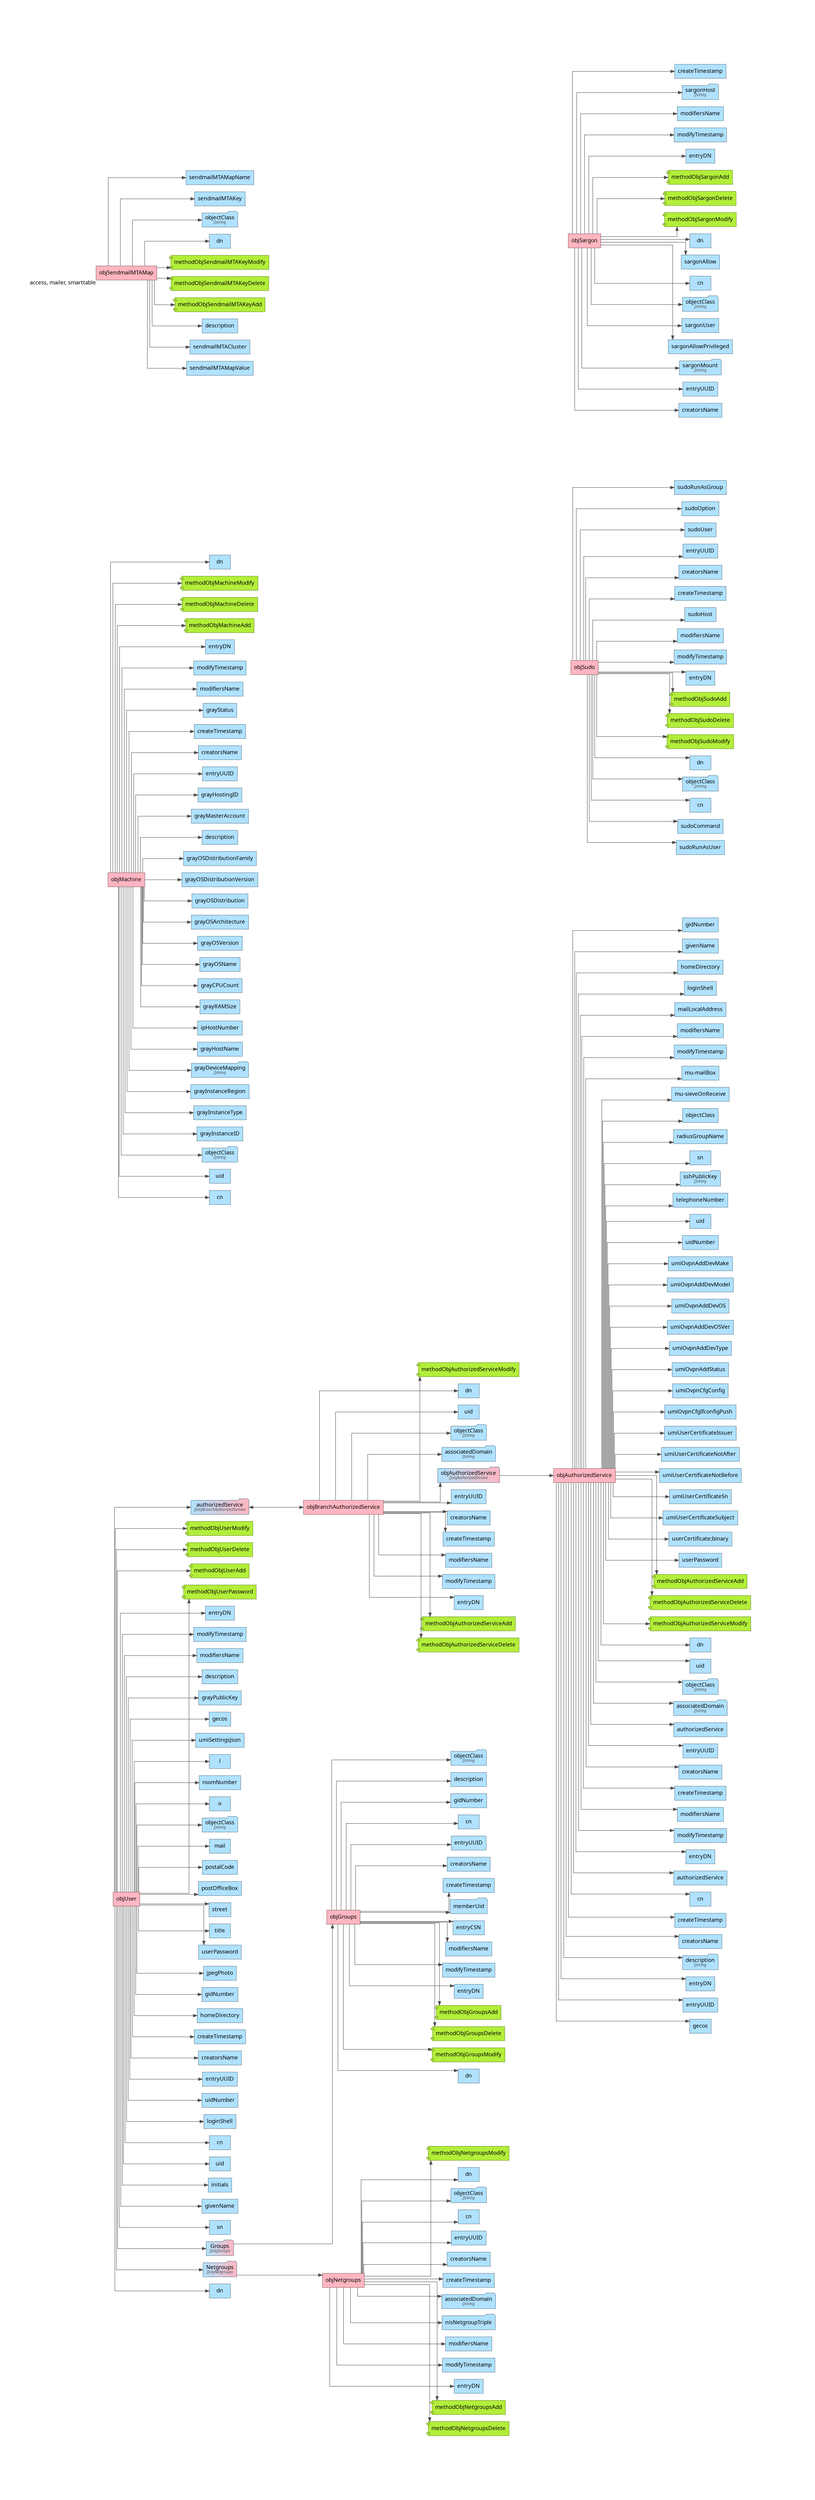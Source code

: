 # generated on: Mon, 26 Aug 2024 09:40:37 EEST
digraph BIBLICAL_GENEALOGY
{
	bgcolor="white";
	center="true"; 
	charset="utf8";
	concentrate="true";
	forcelabels="true";
	labeljust="r";
	margin="1.00,1.00"; 
	mclimit="99";
	# nodesep="0.25";
	ordering="out";
	outputorder="nodesfirst";
	rankdir="LR";
	# ranksep="0.2";
	ratio="fill";
	# searchsize="300";
	# size="33.1,46.8";
	splines="ortho";
	weight="2";
	
	graph [
	       #      fontsize="16",
	       labelloc="t",
	       labeljust="l",
	       label=""];
	#    node [ style="filled", fontname="Montserrat", fontsize="16" ];
	node [ shape="box", fillcolor="lightskyblue1", color="lightskyblue4", style="filled,solid", fontname="Input Mono", fontsize="14" ];
	edge [ color="gray30", arrowhead="normal", arrowtail="none", dir="both", style="solid", fontsize="14" ];
	
	# INDI
	
	# --- OBJECT USER
	"o0001" [ shape="box", fillcolor="lightpink", color="lightpink4", label="objUser", xlabel="" ];
	"m0001" [ shape="component", fillcolor="olivedrab2", color="olivedrab4", label="methodObjUserPassword", xlabel="" ];
	"m0002" [ shape="component", fillcolor="olivedrab2", color="olivedrab4", label="methodObjUserAdd", xlabel="" ];
	"m0003" [ shape="component", fillcolor="olivedrab2", color="olivedrab4", label="methodObjUserDelete", xlabel="" ];
	"m0004" [ shape="component", fillcolor="olivedrab2", color="olivedrab4", label="methodObjUserModify", xlabel="" ];
	"a0001" [ label="dn", xlabel="" ];
	"a0002" [ label="sn", xlabel="" ];
	"a0003" [ label="givenName", xlabel="" ];
	"a0004" [ label="initials", xlabel="" ];
	"a0005" [ label="uid", xlabel="" ];
	"a0006" [ label="cn", xlabel="" ];
	"a0007" [ label="loginShell", xlabel="" ];
	"a0008" [ label="uidNumber", xlabel="" ];
	"a0009" [ label="entryUUID", xlabel="" ];
	"a0010" [ label="creatorsName", xlabel="" ];
	"a0011" [ label="createTimestamp", xlabel="" ];
	"a0012" [ label="homeDirectory", xlabel="" ];
	"a0013" [ label="gidNumber", xlabel="" ];
	"a0014" [ label="jpegPhoto", xlabel="" ];
	"a0015" [ label="userPassword", xlabel="" ];
	"a0016" [ label="title", xlabel="" ];
	"a0017" [ label="street", xlabel="" ];
	"a0018" [ label="postOfficeBox", xlabel="" ];
	"a0019" [ label="postalCode", xlabel="" ];
	"a0020" [ label="mail", xlabel="" ];
	"a0021" [ shape="folder", fillcolor="lightskyblue1", color="lightskyblue4", label=<objectClass<BR/><FONT COLOR="gray30" POINT-SIZE="10"><I>[]string</I></FONT>>, xlabel="" ];
	"a0022" [ label="o", xlabel="" ];
	"a0023" [ label="roomNumber", xlabel="" ];
	"a0024" [ label="l", xlabel="" ];
	"a0025" [ label="umiSettingsJson", xlabel="" ];
	"a0026" [ label="gecos", xlabel="" ];
	"a0027" [ label="grayPublicKey", xlabel="" ];
	"a0028" [ label="description", xlabel="" ];
	"a0029" [ label="modifiersName", xlabel="" ];
	"a0030" [ label="modifyTimestamp", xlabel="" ];
	"a0031" [ label="entryDN", xlabel="" ];
	"a0032" [ shape="folder", fillcolor="lightskyblue1:lightpink", color="lightskyblue4", label=<authorizedService<BR/><FONT COLOR="gray30" POINT-SIZE="10"><I>[]objBranchAuthorizedService</I></FONT>>, xlabel="" ];
	"a0045" [ shape="folder", fillcolor="lightskyblue1:lightpink", color="lightskyblue4", label=<Groups<BR/><FONT COLOR="gray30" POINT-SIZE="10"><I>[]objGroups</I></FONT>>, xlabel="" ];
	"a0046" [ shape="folder", fillcolor="lightskyblue1:lightpink", color="lightskyblue4", label=<Netgroups<BR/><FONT COLOR="gray30" POINT-SIZE="10"><I>[]objNetgroups</I></FONT>>, xlabel="" ];
	
	# --- OBJECT BRANCH OF AUTHORIZEDSERVICE
	"o0002" [ shape="box", fillcolor="lightpink", color="lightpink4", label="objBranchAuthorizedService", xlabel="" ];
	"m0005" [ shape="component", fillcolor="olivedrab2", color="olivedrab4", label="methodObjAuthorizedServiceAdd", xlabel="" ];
	"m0006" [ shape="component", fillcolor="olivedrab2", color="olivedrab4", label="methodObjAuthorizedServiceDelete", xlabel="" ];
	"m0007" [ shape="component", fillcolor="olivedrab2", color="olivedrab4", label="methodObjAuthorizedServiceModify", xlabel="" ];
	"a0033" [ label="dn", xlabel="" ];
	"a0034" [ label="uid", xlabel="" ];
	"a0036" [ shape="folder", fillcolor="lightskyblue1", color="lightskyblue4", label=<objectClass<BR/><FONT COLOR="gray30" POINT-SIZE="10"><I>[]string</I></FONT>>, xlabel="" ];
	"a0037" [ shape="folder", fillcolor="lightskyblue1", color="lightskyblue4", label=<associatedDomain<BR/><FONT COLOR="gray30" POINT-SIZE="10"><I>[]string</I></FONT>>, xlabel="" ];
	"a0038" [ shape="folder", fillcolor="lightskyblue1:lightpink", color="lightskyblue4", label=<objAuthorizedService<BR/><FONT COLOR="gray30" POINT-SIZE="10"><I>[]objAuthorizedService</I></FONT>>, xlabel="" ];
	"a0039" [ label="entryUUID", xlabel="" ];
	"a0040" [ label="creatorsName", xlabel="" ];
	"a0041" [ label="createTimestamp", xlabel="" ];
	"a0042" [ label="modifiersName", xlabel="" ];
	"a0043" [ label="modifyTimestamp", xlabel="" ];
	"a0044" [ label="entryDN", xlabel="" ];
        
	# --- OBJECT GROUPS
	"o0003" [ shape="box", fillcolor="lightpink", color="lightpink4", label="objGroups", xlabel="" ];
	"m0008" [ shape="component", fillcolor="olivedrab2", color="olivedrab4", label="methodObjGroupsAdd", xlabel="" ];
	"m0009" [ shape="component", fillcolor="olivedrab2", color="olivedrab4", label="methodObjGroupsDelete", xlabel="" ];
	"m0010" [ shape="component", fillcolor="olivedrab2", color="olivedrab4", label="methodObjGroupsModify", xlabel="" ];
	
	"a0059" [ label="dn", xlabel="" ];
	"a0047" [ shape="folder", fillcolor="lightskyblue1", color="lightskyblue4", label=<objectClass<BR/><FONT COLOR="gray30" POINT-SIZE="10"><I>[]string</I></FONT>>, xlabel="" ];
	"a0048" [ label="description", xlabel="" ];
	"a0049" [ label="gidNumber", xlabel="" ];
	"a0050" [ label="cn", xlabel="" ];
	"a0051" [ label="entryUUID", xlabel="" ];
	"a0052" [ label="creatorsName", xlabel="" ];
	"a0053" [ label="createTimestamp", xlabel="" ];
	"a0054" [ shape="folder", fillcolor="lightskyblue1", color="lightskyblue4", label=<memberUid<BR/><FONT COLOR="gray30" POINT-SIZE="10"><I>[]string</I></FONT>>, xlabel="" ];
	"a0054" [ label="memberUid", xlabel="" ];
	"a0055" [ label="entryCSN", xlabel="" ];
	"a0056" [ label="modifiersName", xlabel="" ];
	"a0057" [ label="modifyTimestamp", xlabel="" ];
	"a0058" [ label="entryDN", xlabel="" ];
	
	# --- OBJECT NETGROUPS
	"o0004" [ shape="box", fillcolor="lightpink", color="lightpink4", label="objNetgroups", xlabel="" ];
	"m0011" [ shape="component", fillcolor="olivedrab2", color="olivedrab4", label="methodObjNetgroupsAdd", xlabel="" ];
	"m0012" [ shape="component", fillcolor="olivedrab2", color="olivedrab4", label="methodObjNetgroupsDelete", xlabel="" ];
	"m0013" [ shape="component", fillcolor="olivedrab2", color="olivedrab4", label="methodObjNetgroupsModify", xlabel="" ];
	"a0099" [ label="dn", xlabel="" ];
	"a0060" [ shape="folder", fillcolor="lightskyblue1", color="lightskyblue4", label=<objectClass<BR/><FONT COLOR="gray30" POINT-SIZE="10"><I>[]string</I></FONT>>, xlabel="" ];
	"a0061" [ label="cn", xlabel="" ];
	"a0062" [ label="entryUUID", xlabel="" ];
	"a0063" [ label="creatorsName", xlabel="" ];
	"a0064" [ label="createTimestamp", xlabel="" ];
	"a0065" [ shape="folder", fillcolor="lightskyblue1", color="lightskyblue4", label=<associatedDomain<BR/><FONT COLOR="gray30" POINT-SIZE="10"><I>[]string</I></FONT>>, xlabel="" ];
	"a0066" [ shape="folder", fillcolor="lightskyblue1", color="lightskyblue4", label=<nisNetgroupTriple<BR/><FONT COLOR="gray30" POINT-SIZE="10"><I>[]string</I></FONT>>, xlabel="" ];
	"a0066" [ label="nisNetgroupTriple", xlabel="" ];
	"a0067" [ label="modifiersName", xlabel="" ];
	"a0068" [ label="modifyTimestamp", xlabel="" ];
	"a0069" [ label="entryDN", xlabel="" ];
	
	# --- OBJECT SUDOers
	"o0005" [ shape="box", fillcolor="lightpink", color="lightpink4", label="objSudo", xlabel="" ];
	"m0014" [ shape="component", fillcolor="olivedrab2", color="olivedrab4", label="methodObjSudoAdd", xlabel="" ];
	"m0015" [ shape="component", fillcolor="olivedrab2", color="olivedrab4", label="methodObjSudoDelete", xlabel="" ];
	"m0016" [ shape="component", fillcolor="olivedrab2", color="olivedrab4", label="methodObjSudoModify", xlabel="" ];
	"a0070" [ label="dn", xlabel="" ];
	"a0071" [ shape="folder", fillcolor="lightskyblue1", color="lightskyblue4", label=<objectClass<BR/><FONT COLOR="gray30" POINT-SIZE="10"><I>[]string</I></FONT>>, xlabel="" ];
	"a0072" [ label="cn", xlabel="" ];
	"a0073" [ label="sudoCommand", xlabel="" ];
	"a0074" [ label="sudoRunAsUser", xlabel="" ];
	"a0075" [ label="sudoRunAsGroup", xlabel="" ];
	"a0076" [ label="sudoOption", xlabel="" ];
	"a0077" [ label="sudoUser", xlabel="" ];
	"a0078" [ label="entryUUID", xlabel="" ];
	"a0079" [ label="creatorsName", xlabel="" ];
	"a0080" [ label="createTimestamp", xlabel="" ];
	"a0081" [ label="sudoHost", xlabel="" ];
	"a0082" [ label="modifiersName", xlabel="" ];
	"a0083" [ label="modifyTimestamp", xlabel="" ];
	"a0084" [ label="entryDN", xlabel="" ];
	
	# --- OBJECT SARGON
	"o0006" [ shape="box", fillcolor="lightpink", color="lightpink4", label="objSargon", xlabel="" ];
	"m0017" [ shape="component", fillcolor="olivedrab2", color="olivedrab4", label="methodObjSargonAdd", xlabel="" ];
	"m0018" [ shape="component", fillcolor="olivedrab2", color="olivedrab4", label="methodObjSargonDelete", xlabel="" ];
	"m0019" [ shape="component", fillcolor="olivedrab2", color="olivedrab4", label="methodObjSargonModify", xlabel="" ];
	"a0085" [ label="dn", xlabel="" ];
	"a0086" [ label="sargonAllow", xlabel="" ];
	"a0087" [ label="cn", xlabel="" ];
	"a0088" [ shape="folder", fillcolor="lightskyblue1", color="lightskyblue4", label=<objectClass<BR/><FONT COLOR="gray30" POINT-SIZE="10"><I>[]string</I></FONT>>, xlabel="" ];
	"a0089" [ label="sargonUser", xlabel="" ];
	"a0090" [ label="sargonAllowPrivileged", xlabel="" ];
	"a0091" [ shape="folder", fillcolor="lightskyblue1", color="lightskyblue4", label=<sargonMount<BR/><FONT COLOR="gray30" POINT-SIZE="10"><I>[]string</I></FONT>>, xlabel="" ];
	"a0092" [ label="entryUUID", xlabel="" ];
	"a0093" [ label="creatorsName", xlabel="" ];
	"a0094" [ label="createTimestamp", xlabel="" ];
	"a0095" [ shape="folder", fillcolor="lightskyblue1", color="lightskyblue4", label=<sargonHost<BR/><FONT COLOR="gray30" POINT-SIZE="10"><I>[]string</I></FONT>>, xlabel="" ];
	"a0096" [ label="modifiersName", xlabel="" ];
	"a0097" [ label="modifyTimestamp", xlabel="" ];
	"a0098" [ label="entryDN", xlabel="" ];
	
	# --- OBJECT MACHINE
	"o0007" [ shape="box", fillcolor="lightpink", color="lightpink4", label="objMachine", xlabel="" ];
	"m0020" [ shape="component", fillcolor="olivedrab2", color="olivedrab4", label="methodObjMachineAdd", xlabel="" ];
	"m0021" [ shape="component", fillcolor="olivedrab2", color="olivedrab4", label="methodObjMachineDelete", xlabel="" ];
	"m0022" [ shape="component", fillcolor="olivedrab2", color="olivedrab4", label="methodObjMachineModify", xlabel="" ];
	"a0100" [ label="dn", xlabel="" ];
	"a0101" [ label="cn", xlabel="" ];
	"a0102" [ label="uid", xlabel="" ];
	"a0103" [ shape="folder", fillcolor="lightskyblue1", color="lightskyblue4", label=<objectClass<BR/><FONT COLOR="gray30" POINT-SIZE="10"><I>[]string</I></FONT>>, xlabel="" ];
	"a0104" [ label="grayInstanceID", xlabel="" ];
	"a0105" [ label="grayInstanceType", xlabel="" ];
	"a0106" [ label="grayInstanceRegion", xlabel="" ];
	"a0107" [ shape="folder", fillcolor="lightskyblue1", color="lightskyblue4", label=<grayDeviceMapping<BR/><FONT COLOR="gray30" POINT-SIZE="10"><I>[]string</I></FONT>>, xlabel="" ];
	"a0108" [ label="grayHostName", xlabel="" ];
	"a0109" [ label="ipHostNumber", xlabel="" ];
	"a0110" [ label="grayRAMSize", xlabel="" ];
	"a0111" [ label="grayCPUCount", xlabel="" ];
	"a0112" [ label="grayOSName", xlabel="" ];
	"a0113" [ label="grayOSVersion", xlabel="" ];
	"a0114" [ label="grayOSArchitecture", xlabel="" ];
	"a0115" [ label="grayOSDistribution", xlabel="" ];
	"a0116" [ label="grayOSDistributionVersion", xlabel="" ];
	"a0117" [ label="grayOSDistributionFamily", xlabel="" ];
	"a0118" [ label="description", xlabel="" ];
	"a0119" [ label="grayMasterAccount", xlabel="" ];
	"a0120" [ label="grayHostingID", xlabel="" ];
	"a0121" [ label="entryUUID", xlabel="" ];
	"a0122" [ label="creatorsName", xlabel="" ];
	"a0123" [ label="createTimestamp", xlabel="" ];
	"a0124" [ label="grayStatus", xlabel="" ];
	"a0125" [ label="modifiersName", xlabel="" ];
	"a0126" [ label="modifyTimestamp", xlabel="" ];
	"a0127" [ label="entryDN", xlabel="" ];
	
	# --- OBJECT AUTHORIZEDSERVICE
	"o0008" [ shape="box", fillcolor="lightpink", color="lightpink4", label="objAuthorizedService", xlabel="" ];
	"m0023" [ shape="component", fillcolor="olivedrab2", color="olivedrab4", label="methodObjAuthorizedServiceAdd", xlabel="" ];
	"m0024" [ shape="component", fillcolor="olivedrab2", color="olivedrab4", label="methodObjAuthorizedServiceDelete", xlabel="" ];
	"m0025" [ shape="component", fillcolor="olivedrab2", color="olivedrab4", label="methodObjAuthorizedServiceModify", xlabel="" ];
	"a0128" [ label="dn", xlabel="" ];
	"a0129" [ label="uid", xlabel="" ];
	"a0130" [ shape="folder", fillcolor="lightskyblue1", color="lightskyblue4", label=<objectClass<BR/><FONT COLOR="gray30" POINT-SIZE="10"><I>[]string</I></FONT>>, xlabel="" ];
	"a0131" [ shape="folder", fillcolor="lightskyblue1", color="lightskyblue4", label=<associatedDomain<BR/><FONT COLOR="gray30" POINT-SIZE="10"><I>[]string</I></FONT>>, xlabel="" ];
	"a0132" [ label="authorizedService", xlabel="" ];
	"a0133" [ label="entryUUID", xlabel="" ];
	"a0134" [ label="creatorsName", xlabel="" ];
	"a0135" [ label="createTimestamp", xlabel="" ];
	"a0136" [ label="modifiersName", xlabel="" ];
	"a0137" [ label="modifyTimestamp", xlabel="" ];
	"a0138" [ label="entryDN", xlabel="" ];
	
	"a0139" [ label="authorizedService", xlabel="" ];
	"a0140" [ label="cn", xlabel="" ];
	"a0141" [ label="createTimestamp", xlabel="" ];
	"a0142" [ label="creatorsName", xlabel="" ];
	"a0143" [ shape="folder", fillcolor="lightskyblue1", color="lightskyblue4", label=<description<BR/><FONT COLOR="gray30" POINT-SIZE="10"><I>[]string</I></FONT>>, xlabel="" ];
	"a0144" [ label="entryDN", xlabel="" ];
	"a0145" [ label="entryUUID", xlabel="" ];
	"a0146" [ label="gecos", xlabel="" ];
	"a0147" [ label="gidNumber", xlabel="" ];
	"a0148" [ label="givenName", xlabel="" ];
	"a0149" [ label="homeDirectory", xlabel="" ];
	"a0150" [ label="loginShell", xlabel="" ];
	"a0151" [ label="mailLocalAddress", xlabel="" ];
	"a0152" [ label="modifiersName", xlabel="" ];
	"a0153" [ label="modifyTimestamp", xlabel="" ];
	"a0154" [ label="mu-mailBox", xlabel="" ];
	"a0155" [ label="mu-sieveOnReceive", xlabel="" ];
	"a0156" [ label="objectClass", xlabel="" ];
	"a0157" [ label="radiusGroupName", xlabel="" ];
	"a0158" [ label="sn", xlabel="" ];
	"a0159" [ shape="folder", fillcolor="lightskyblue1", color="lightskyblue4", label=<sshPublicKey<BR/><FONT COLOR="gray30" POINT-SIZE="10"><I>[]string</I></FONT>>, xlabel="" ];
	"a0160" [ label="telephoneNumber", xlabel="" ];
	"a0161" [ label="uid", xlabel="" ];
	"a0162" [ label="uidNumber", xlabel="" ];
	"a0163" [ label="umiOvpnAddDevMake", xlabel="" ];
	"a0164" [ label="umiOvpnAddDevModel", xlabel="" ];
	"a0165" [ label="umiOvpnAddDevOS", xlabel="" ];
	"a0166" [ label="umiOvpnAddDevOSVer", xlabel="" ];
	"a0167" [ label="umiOvpnAddDevType", xlabel="" ];
	"a0168" [ label="umiOvpnAddStatus", xlabel="" ];
	"a0169" [ label="umiOvpnCfgConfig", xlabel="" ];
	"a0170" [ label="umiOvpnCfgIfconfigPush", xlabel="" ];
	"a0171" [ label="umiUserCertificateIssuer", xlabel="" ];
	"a0172" [ label="umiUserCertificateNotAfter", xlabel="" ];
	"a0173" [ label="umiUserCertificateNotBefore", xlabel="" ];
	"a0174" [ label="umiUserCertificateSn", xlabel="" ];
	"a0175" [ label="umiUserCertificateSubject", xlabel="" ];
	"a0176" [ label="userCertificate;binary", xlabel="" ];
	"a0177" [ label="userPassword", xlabel="" ];
	
	# --- OBJECT OBJSENDMAILMTAMAP
	"o0009" [ shape="box", fillcolor="lightpink", color="lightpink4", label="objSendmailMTAMap", xlabel="access, mailer, smarttable" ];
	"m0026" [ shape="component", fillcolor="olivedrab2", color="olivedrab4", label="methodObjSendmailMTAKeyAdd", xlabel="" ];
	"m0027" [ shape="component", fillcolor="olivedrab2", color="olivedrab4", label="methodObjSendmailMTAKeyDelete", xlabel="" ];
	"m0028" [ shape="component", fillcolor="olivedrab2", color="olivedrab4", label="methodObjSendmailMTAKeyModify", xlabel="" ];
	"a0178" [ label="dn", xlabel="" ];
	"a0179" [ shape="folder", fillcolor="lightskyblue1", color="lightskyblue4", label=<objectClass<BR/><FONT COLOR="gray30" POINT-SIZE="10"><I>[]string</I></FONT>>, xlabel="" ];
	"a0180" [ label="sendmailMTAKey", xlabel="" ];
	"a0181" [ label="sendmailMTAMapName", xlabel="" ];
	"a0182" [ label="sendmailMTAMapValue", xlabel="" ];
	"a0183" [ label="sendmailMTACluster", xlabel="" ];
	"a0184" [ label="description", xlabel="" ];

	# LINKS AND SUBGRAPHS
	
	subgraph cluster_o0001
	{
		style="invis";
		
		"o0001" -> "a0032"
		"o0001" -> "a0001"
		"o0001" -> "a0045"
		"o0001" -> "a0046"
		"a0032" -> "o0002"
		"o0001" -> "a0002"
		"o0001" -> "a0003"
		"o0001" -> "a0004"
		"o0001" -> "a0005"
		"o0001" -> "a0006"
		"o0001" -> "a0007"
		"o0001" -> "a0008"
		"o0001" -> "a0009"
		"o0001" -> "a0010"
		"o0001" -> "a0011"
		"o0001" -> "a0012"
		"o0001" -> "a0013"
		"o0001" -> "a0014"
		"o0001" -> "a0015"
		"o0001" -> "a0016"
		"o0001" -> "a0017"
		"o0001" -> "a0018"
		"o0001" -> "a0019"
		"o0001" -> "a0020"
		"o0001" -> "a0021"
		"o0001" -> "a0022"
		"o0001" -> "a0023"
		"o0001" -> "a0024"
		"o0001" -> "a0025"
		"o0001" -> "a0026"
		"o0001" -> "a0027"
		"o0001" -> "a0028"
		"o0001" -> "a0029"
		"o0001" -> "a0030"
		"o0001" -> "a0031"
		"a0045" -> "o0003"
		"a0046" -> "o0004"
		"o0001" -> "m0001"
		"o0001" -> "m0002"
		"o0001" -> "m0003"
		"o0001" -> "m0004"
	}
	
	subgraph cluster_o0002
	{
		style="invis";
		margin="80"; 
		
		"o0002" -> "a0032"
		"o0002" -> "a0033"
		"o0002" -> "a0034"
		"o0002" -> "a0036"
		"o0002" -> "a0037"
		"o0002" -> "a0038"
		"o0002" -> "a0039"
		"o0002" -> "a0040"
		"o0002" -> "a0041"
		"o0002" -> "a0042"
		"o0002" -> "a0043"
		"o0002" -> "a0044"
		"o0002" -> "m0005"
		"o0002" -> "m0006"
		"o0002" -> "m0007"
		"a0038" -> "o0008"
	}
	
	subgraph cluster_o0008
	{
		style="invis";
		margin="80"; 
		
		"o0008" -> "m0023"
		"o0008" -> "m0024"
		"o0008" -> "m0025"
		"o0008" -> "a0128"
		"o0008" -> "a0129"
		"o0008" -> "a0130"
		"o0008" -> "a0131"
		"o0008" -> "a0132"
		"o0008" -> "a0133"
		"o0008" -> "a0134"
		"o0008" -> "a0135"
		"o0008" -> "a0136"
		"o0008" -> "a0137"
		"o0008" -> "a0138"
		"o0008" -> "a0139"
		"o0008" -> "a0140"
		"o0008" -> "a0141"
		"o0008" -> "a0142"
		"o0008" -> "a0143"
		"o0008" -> "a0144"
		"o0008" -> "a0145"
		"o0008" -> "a0146"
		"o0008" -> "a0147"
		"o0008" -> "a0148"
		"o0008" -> "a0149"
		"o0008" -> "a0150"
		"o0008" -> "a0151"
		"o0008" -> "a0152"
		"o0008" -> "a0153"
		"o0008" -> "a0154"
		"o0008" -> "a0155"
		"o0008" -> "a0156"
		"o0008" -> "a0157"
		"o0008" -> "a0158"
		"o0008" -> "a0159"
		"o0008" -> "a0160"
		"o0008" -> "a0161"
		"o0008" -> "a0162"
		"o0008" -> "a0163"
		"o0008" -> "a0164"
		"o0008" -> "a0165"
		"o0008" -> "a0166"
		"o0008" -> "a0167"
		"o0008" -> "a0168"
		"o0008" -> "a0169"
		"o0008" -> "a0170"
		"o0008" -> "a0171"
		"o0008" -> "a0172"
		"o0008" -> "a0173"
		"o0008" -> "a0174"
		"o0008" -> "a0175"
		"o0008" -> "a0176"
		"o0008" -> "a0177"
	}
	
	subgraph cluster_o0003
	{
		style="invis";
		margin="80"; 
		
		"o0003" -> "m0008"
		"o0003" -> "m0009"
		"o0003" -> "m0010"
		"o0003" -> "a0059"
		"o0003" -> "a0047"
		"o0003" -> "a0048"
		"o0003" -> "a0049"
		"o0003" -> "a0050"
		"o0003" -> "a0051"
		"o0003" -> "a0052"
		"o0003" -> "a0053"
		"o0003" -> "a0054"
		"o0003" -> "a0054"
		"o0003" -> "a0055"
		"o0003" -> "a0056"
		"o0003" -> "a0057"
		"o0003" -> "a0058"
	}
	
	subgraph cluster_o0004
	{
		style="invis";
		margin="80"; 
		
		"o0004" -> "m0011"
		"o0004" -> "m0012"
		"o0004" -> "m0013"
		"o0004" -> "a0099"
		"o0004" -> "a0060"
		"o0004" -> "a0061"
		"o0004" -> "a0062"
		"o0004" -> "a0063"
		"o0004" -> "a0064"
		"o0004" -> "a0065"
		"o0004" -> "a0066"
		"o0004" -> "a0067"
		"o0004" -> "a0068"
		"o0004" -> "a0069"
	}
	
	subgraph cluster_o0005
	{
		style="invis";
		margin="80"; 
		
		"o0005" -> "m0014";
		"o0005" -> "m0015";
		"o0005" -> "m0016";
		"o0005" -> "a0070";
		"o0005" -> "a0071";
		"o0005" -> "a0072";
		"o0005" -> "a0073";
		"o0005" -> "a0074";
		"o0005" -> "a0075";
		"o0005" -> "a0076";
		"o0005" -> "a0077";
		"o0005" -> "a0078";
		"o0005" -> "a0079";
		"o0005" -> "a0080";
		"o0005" -> "a0081";
		"o0005" -> "a0082";
		"o0005" -> "a0083";
		"o0005" -> "a0084";
	}
	
	subgraph cluster_o0006
	{
		style="invis";
		margin="80"; 
		
		"o0006" -> "m0017"
		"o0006" -> "m0018"
		"o0006" -> "m0019"
		"o0006" -> "a0085"
		"o0006" -> "a0086"
		"o0006" -> "a0087"
		"o0006" -> "a0088"
		"o0006" -> "a0089"
		"o0006" -> "a0090"
		"o0006" -> "a0091"
		"o0006" -> "a0092"
		"o0006" -> "a0093"
		"o0006" -> "a0094"
		"o0006" -> "a0095"
		"o0006" -> "a0096"
		"o0006" -> "a0097"
		"o0006" -> "a0098"
	}
	
	subgraph cluster_o0007
	{
		style="invis";
		margin="80";
		
		"o0007" -> "m0020"
		"o0007" -> "m0021"
		"o0007" -> "m0022"
		"o0007" -> "a0100"
		"o0007" -> "a0101"
		"o0007" -> "a0102"
		"o0007" -> "a0103"
		"o0007" -> "a0104"
		"o0007" -> "a0105"
		"o0007" -> "a0106"
		"o0007" -> "a0107"
		"o0007" -> "a0108"
		"o0007" -> "a0109"
		"o0007" -> "a0110"
		"o0007" -> "a0111"
		"o0007" -> "a0112"
		"o0007" -> "a0113"
		"o0007" -> "a0114"
		"o0007" -> "a0115"
		"o0007" -> "a0116"
		"o0007" -> "a0117"
		"o0007" -> "a0118"
		"o0007" -> "a0119"
		"o0007" -> "a0120"
		"o0007" -> "a0121"
		"o0007" -> "a0122"
		"o0007" -> "a0123"
		"o0007" -> "a0124"
		"o0007" -> "a0125"
		"o0007" -> "a0126"
		"o0007" -> "a0127"
	}

	subgraph cluster_o0009
	{
		style="invis";
		margin="80";

		"o0009" -> "m0026"
		"o0009" -> "m0027"
		"o0009" -> "m0028"
		"o0009" -> "a0178"
		"o0009" -> "a0179"
		"o0009" -> "a0180"
		"o0009" -> "a0181"
		"o0009" -> "a0182"
		"o0009" -> "a0183"
		"o0009" -> "a0184"
	}

{ rank=same; o0005; o0006; o0008; }
	
}
